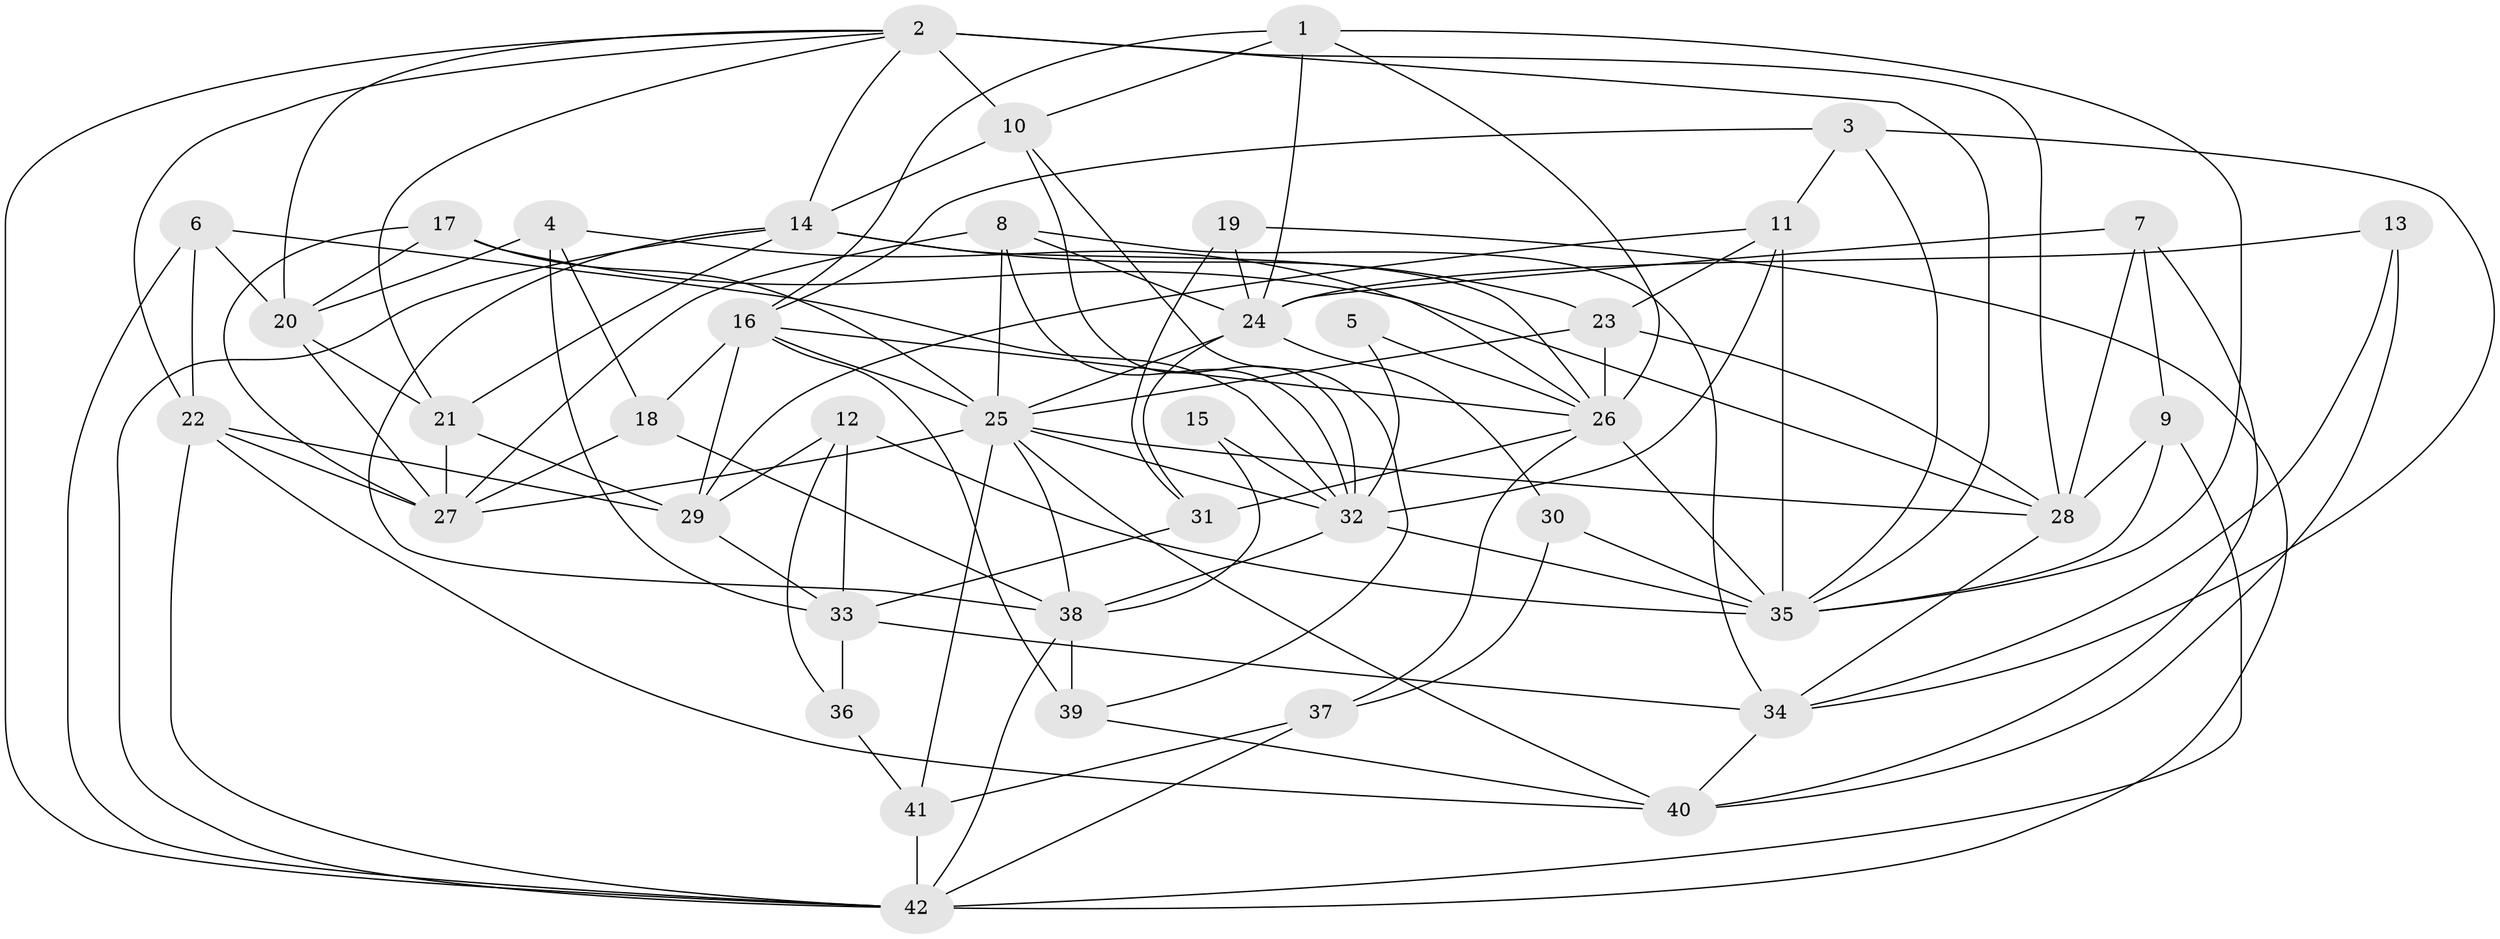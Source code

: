 // original degree distribution, {4: 0.42857142857142855, 3: 0.2261904761904762, 7: 0.047619047619047616, 6: 0.05952380952380952, 5: 0.11904761904761904, 2: 0.10714285714285714, 9: 0.011904761904761904}
// Generated by graph-tools (version 1.1) at 2025/50/03/09/25 03:50:14]
// undirected, 42 vertices, 114 edges
graph export_dot {
graph [start="1"]
  node [color=gray90,style=filled];
  1;
  2;
  3;
  4;
  5;
  6;
  7;
  8;
  9;
  10;
  11;
  12;
  13;
  14;
  15;
  16;
  17;
  18;
  19;
  20;
  21;
  22;
  23;
  24;
  25;
  26;
  27;
  28;
  29;
  30;
  31;
  32;
  33;
  34;
  35;
  36;
  37;
  38;
  39;
  40;
  41;
  42;
  1 -- 10 [weight=1.0];
  1 -- 16 [weight=1.0];
  1 -- 24 [weight=1.0];
  1 -- 26 [weight=1.0];
  1 -- 35 [weight=1.0];
  2 -- 10 [weight=2.0];
  2 -- 14 [weight=1.0];
  2 -- 20 [weight=1.0];
  2 -- 21 [weight=1.0];
  2 -- 22 [weight=1.0];
  2 -- 28 [weight=1.0];
  2 -- 35 [weight=2.0];
  2 -- 42 [weight=1.0];
  3 -- 11 [weight=1.0];
  3 -- 16 [weight=1.0];
  3 -- 34 [weight=1.0];
  3 -- 35 [weight=1.0];
  4 -- 18 [weight=1.0];
  4 -- 20 [weight=1.0];
  4 -- 26 [weight=1.0];
  4 -- 33 [weight=1.0];
  5 -- 26 [weight=1.0];
  5 -- 32 [weight=1.0];
  6 -- 20 [weight=1.0];
  6 -- 22 [weight=1.0];
  6 -- 32 [weight=1.0];
  6 -- 42 [weight=1.0];
  7 -- 9 [weight=1.0];
  7 -- 24 [weight=1.0];
  7 -- 28 [weight=1.0];
  7 -- 40 [weight=1.0];
  8 -- 24 [weight=1.0];
  8 -- 25 [weight=1.0];
  8 -- 27 [weight=1.0];
  8 -- 32 [weight=1.0];
  8 -- 34 [weight=1.0];
  9 -- 28 [weight=1.0];
  9 -- 35 [weight=1.0];
  9 -- 42 [weight=1.0];
  10 -- 14 [weight=1.0];
  10 -- 32 [weight=1.0];
  10 -- 39 [weight=1.0];
  11 -- 23 [weight=1.0];
  11 -- 29 [weight=1.0];
  11 -- 32 [weight=1.0];
  11 -- 35 [weight=1.0];
  12 -- 29 [weight=1.0];
  12 -- 33 [weight=1.0];
  12 -- 35 [weight=1.0];
  12 -- 36 [weight=1.0];
  13 -- 24 [weight=1.0];
  13 -- 34 [weight=1.0];
  13 -- 40 [weight=1.0];
  14 -- 21 [weight=1.0];
  14 -- 23 [weight=1.0];
  14 -- 26 [weight=1.0];
  14 -- 38 [weight=1.0];
  14 -- 42 [weight=1.0];
  15 -- 32 [weight=1.0];
  15 -- 38 [weight=1.0];
  16 -- 18 [weight=1.0];
  16 -- 25 [weight=1.0];
  16 -- 26 [weight=2.0];
  16 -- 29 [weight=1.0];
  16 -- 39 [weight=2.0];
  17 -- 20 [weight=1.0];
  17 -- 25 [weight=1.0];
  17 -- 27 [weight=1.0];
  17 -- 28 [weight=1.0];
  18 -- 27 [weight=1.0];
  18 -- 38 [weight=1.0];
  19 -- 24 [weight=1.0];
  19 -- 31 [weight=1.0];
  19 -- 42 [weight=1.0];
  20 -- 21 [weight=1.0];
  20 -- 27 [weight=1.0];
  21 -- 27 [weight=1.0];
  21 -- 29 [weight=1.0];
  22 -- 27 [weight=1.0];
  22 -- 29 [weight=1.0];
  22 -- 40 [weight=1.0];
  22 -- 42 [weight=1.0];
  23 -- 25 [weight=1.0];
  23 -- 26 [weight=1.0];
  23 -- 28 [weight=1.0];
  24 -- 25 [weight=1.0];
  24 -- 30 [weight=1.0];
  24 -- 31 [weight=1.0];
  25 -- 27 [weight=1.0];
  25 -- 28 [weight=2.0];
  25 -- 32 [weight=1.0];
  25 -- 38 [weight=1.0];
  25 -- 40 [weight=1.0];
  25 -- 41 [weight=1.0];
  26 -- 31 [weight=1.0];
  26 -- 35 [weight=2.0];
  26 -- 37 [weight=1.0];
  28 -- 34 [weight=1.0];
  29 -- 33 [weight=1.0];
  30 -- 35 [weight=1.0];
  30 -- 37 [weight=1.0];
  31 -- 33 [weight=2.0];
  32 -- 35 [weight=1.0];
  32 -- 38 [weight=1.0];
  33 -- 34 [weight=1.0];
  33 -- 36 [weight=1.0];
  34 -- 40 [weight=1.0];
  36 -- 41 [weight=1.0];
  37 -- 41 [weight=1.0];
  37 -- 42 [weight=1.0];
  38 -- 39 [weight=1.0];
  38 -- 42 [weight=1.0];
  39 -- 40 [weight=1.0];
  41 -- 42 [weight=1.0];
}
